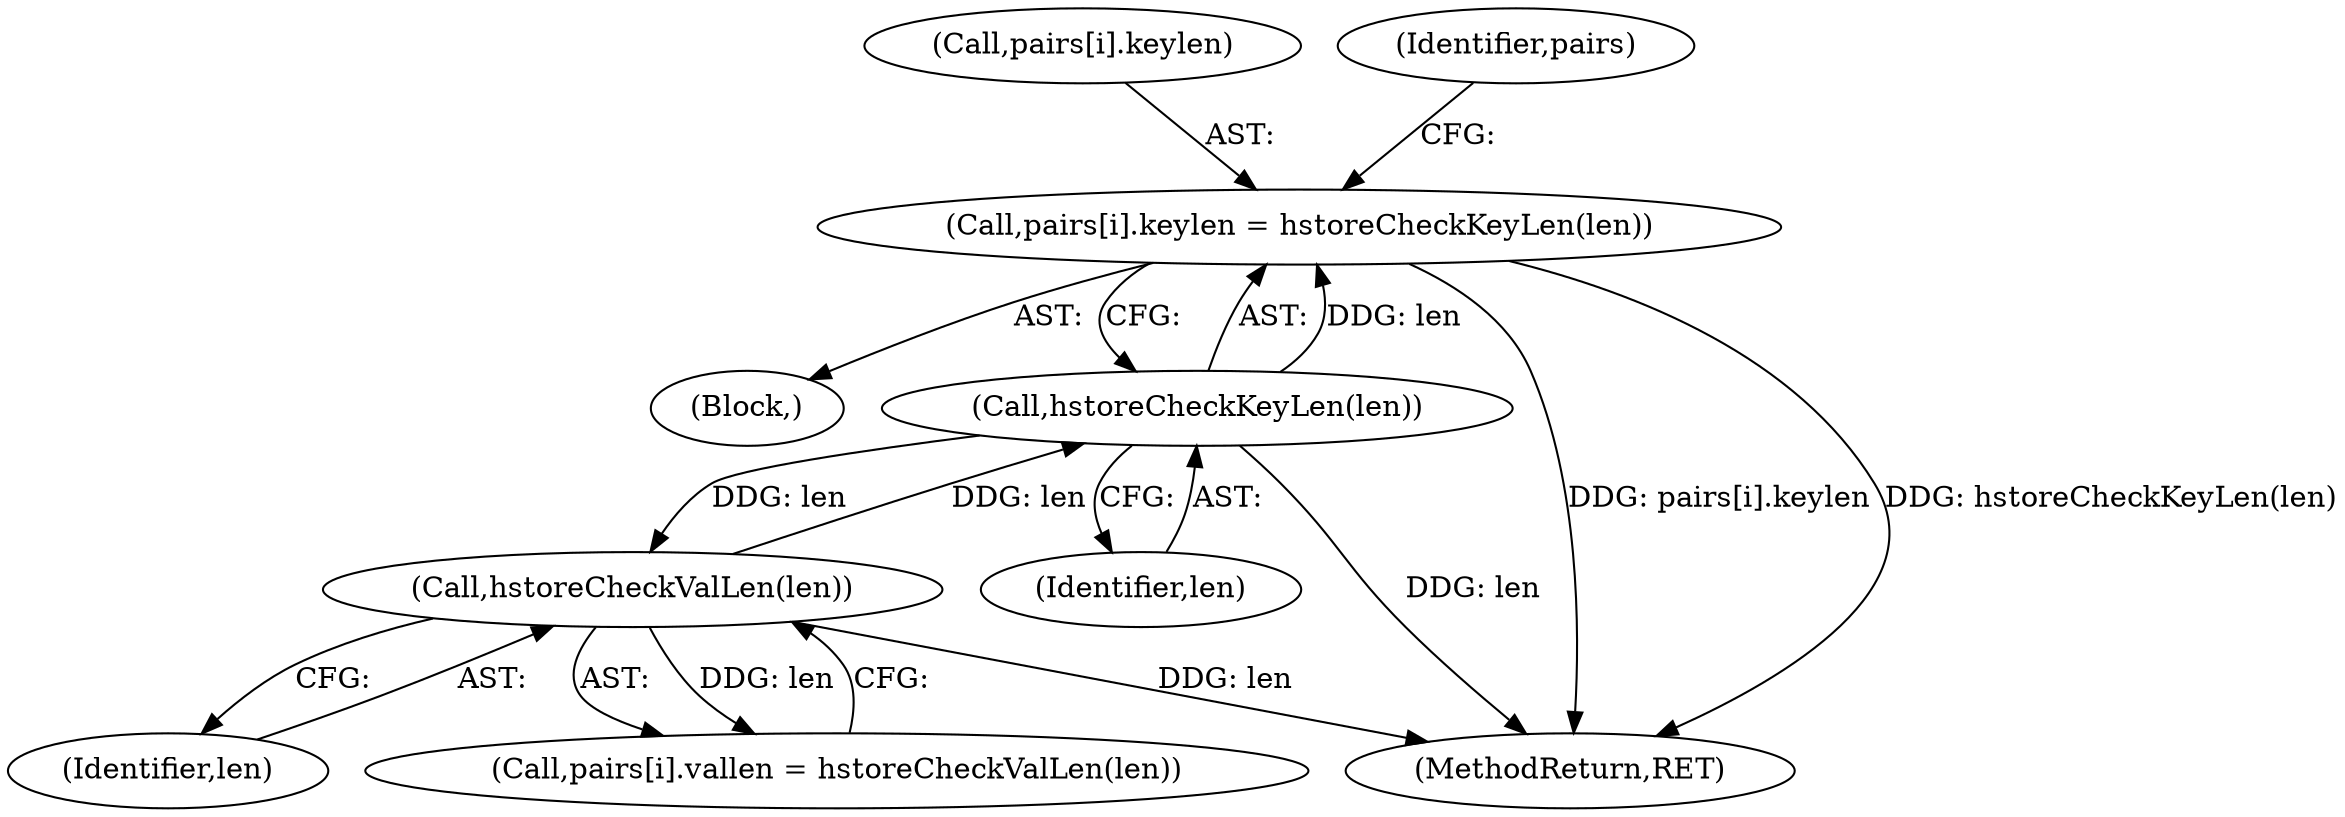 digraph "0_postgres_31400a673325147e1205326008e32135a78b4d8a_2@array" {
"1000204" [label="(Call,pairs[i].keylen = hstoreCheckKeyLen(len))"];
"1000210" [label="(Call,hstoreCheckKeyLen(len))"];
"1000269" [label="(Call,hstoreCheckValLen(len))"];
"1000269" [label="(Call,hstoreCheckValLen(len))"];
"1000211" [label="(Identifier,len)"];
"1000270" [label="(Identifier,len)"];
"1000174" [label="(Block,)"];
"1000263" [label="(Call,pairs[i].vallen = hstoreCheckValLen(len))"];
"1000205" [label="(Call,pairs[i].keylen)"];
"1000210" [label="(Call,hstoreCheckKeyLen(len))"];
"1000293" [label="(MethodReturn,RET)"];
"1000215" [label="(Identifier,pairs)"];
"1000204" [label="(Call,pairs[i].keylen = hstoreCheckKeyLen(len))"];
"1000204" -> "1000174"  [label="AST: "];
"1000204" -> "1000210"  [label="CFG: "];
"1000205" -> "1000204"  [label="AST: "];
"1000210" -> "1000204"  [label="AST: "];
"1000215" -> "1000204"  [label="CFG: "];
"1000204" -> "1000293"  [label="DDG: pairs[i].keylen"];
"1000204" -> "1000293"  [label="DDG: hstoreCheckKeyLen(len)"];
"1000210" -> "1000204"  [label="DDG: len"];
"1000210" -> "1000211"  [label="CFG: "];
"1000211" -> "1000210"  [label="AST: "];
"1000210" -> "1000293"  [label="DDG: len"];
"1000269" -> "1000210"  [label="DDG: len"];
"1000210" -> "1000269"  [label="DDG: len"];
"1000269" -> "1000263"  [label="AST: "];
"1000269" -> "1000270"  [label="CFG: "];
"1000270" -> "1000269"  [label="AST: "];
"1000263" -> "1000269"  [label="CFG: "];
"1000269" -> "1000293"  [label="DDG: len"];
"1000269" -> "1000263"  [label="DDG: len"];
}
